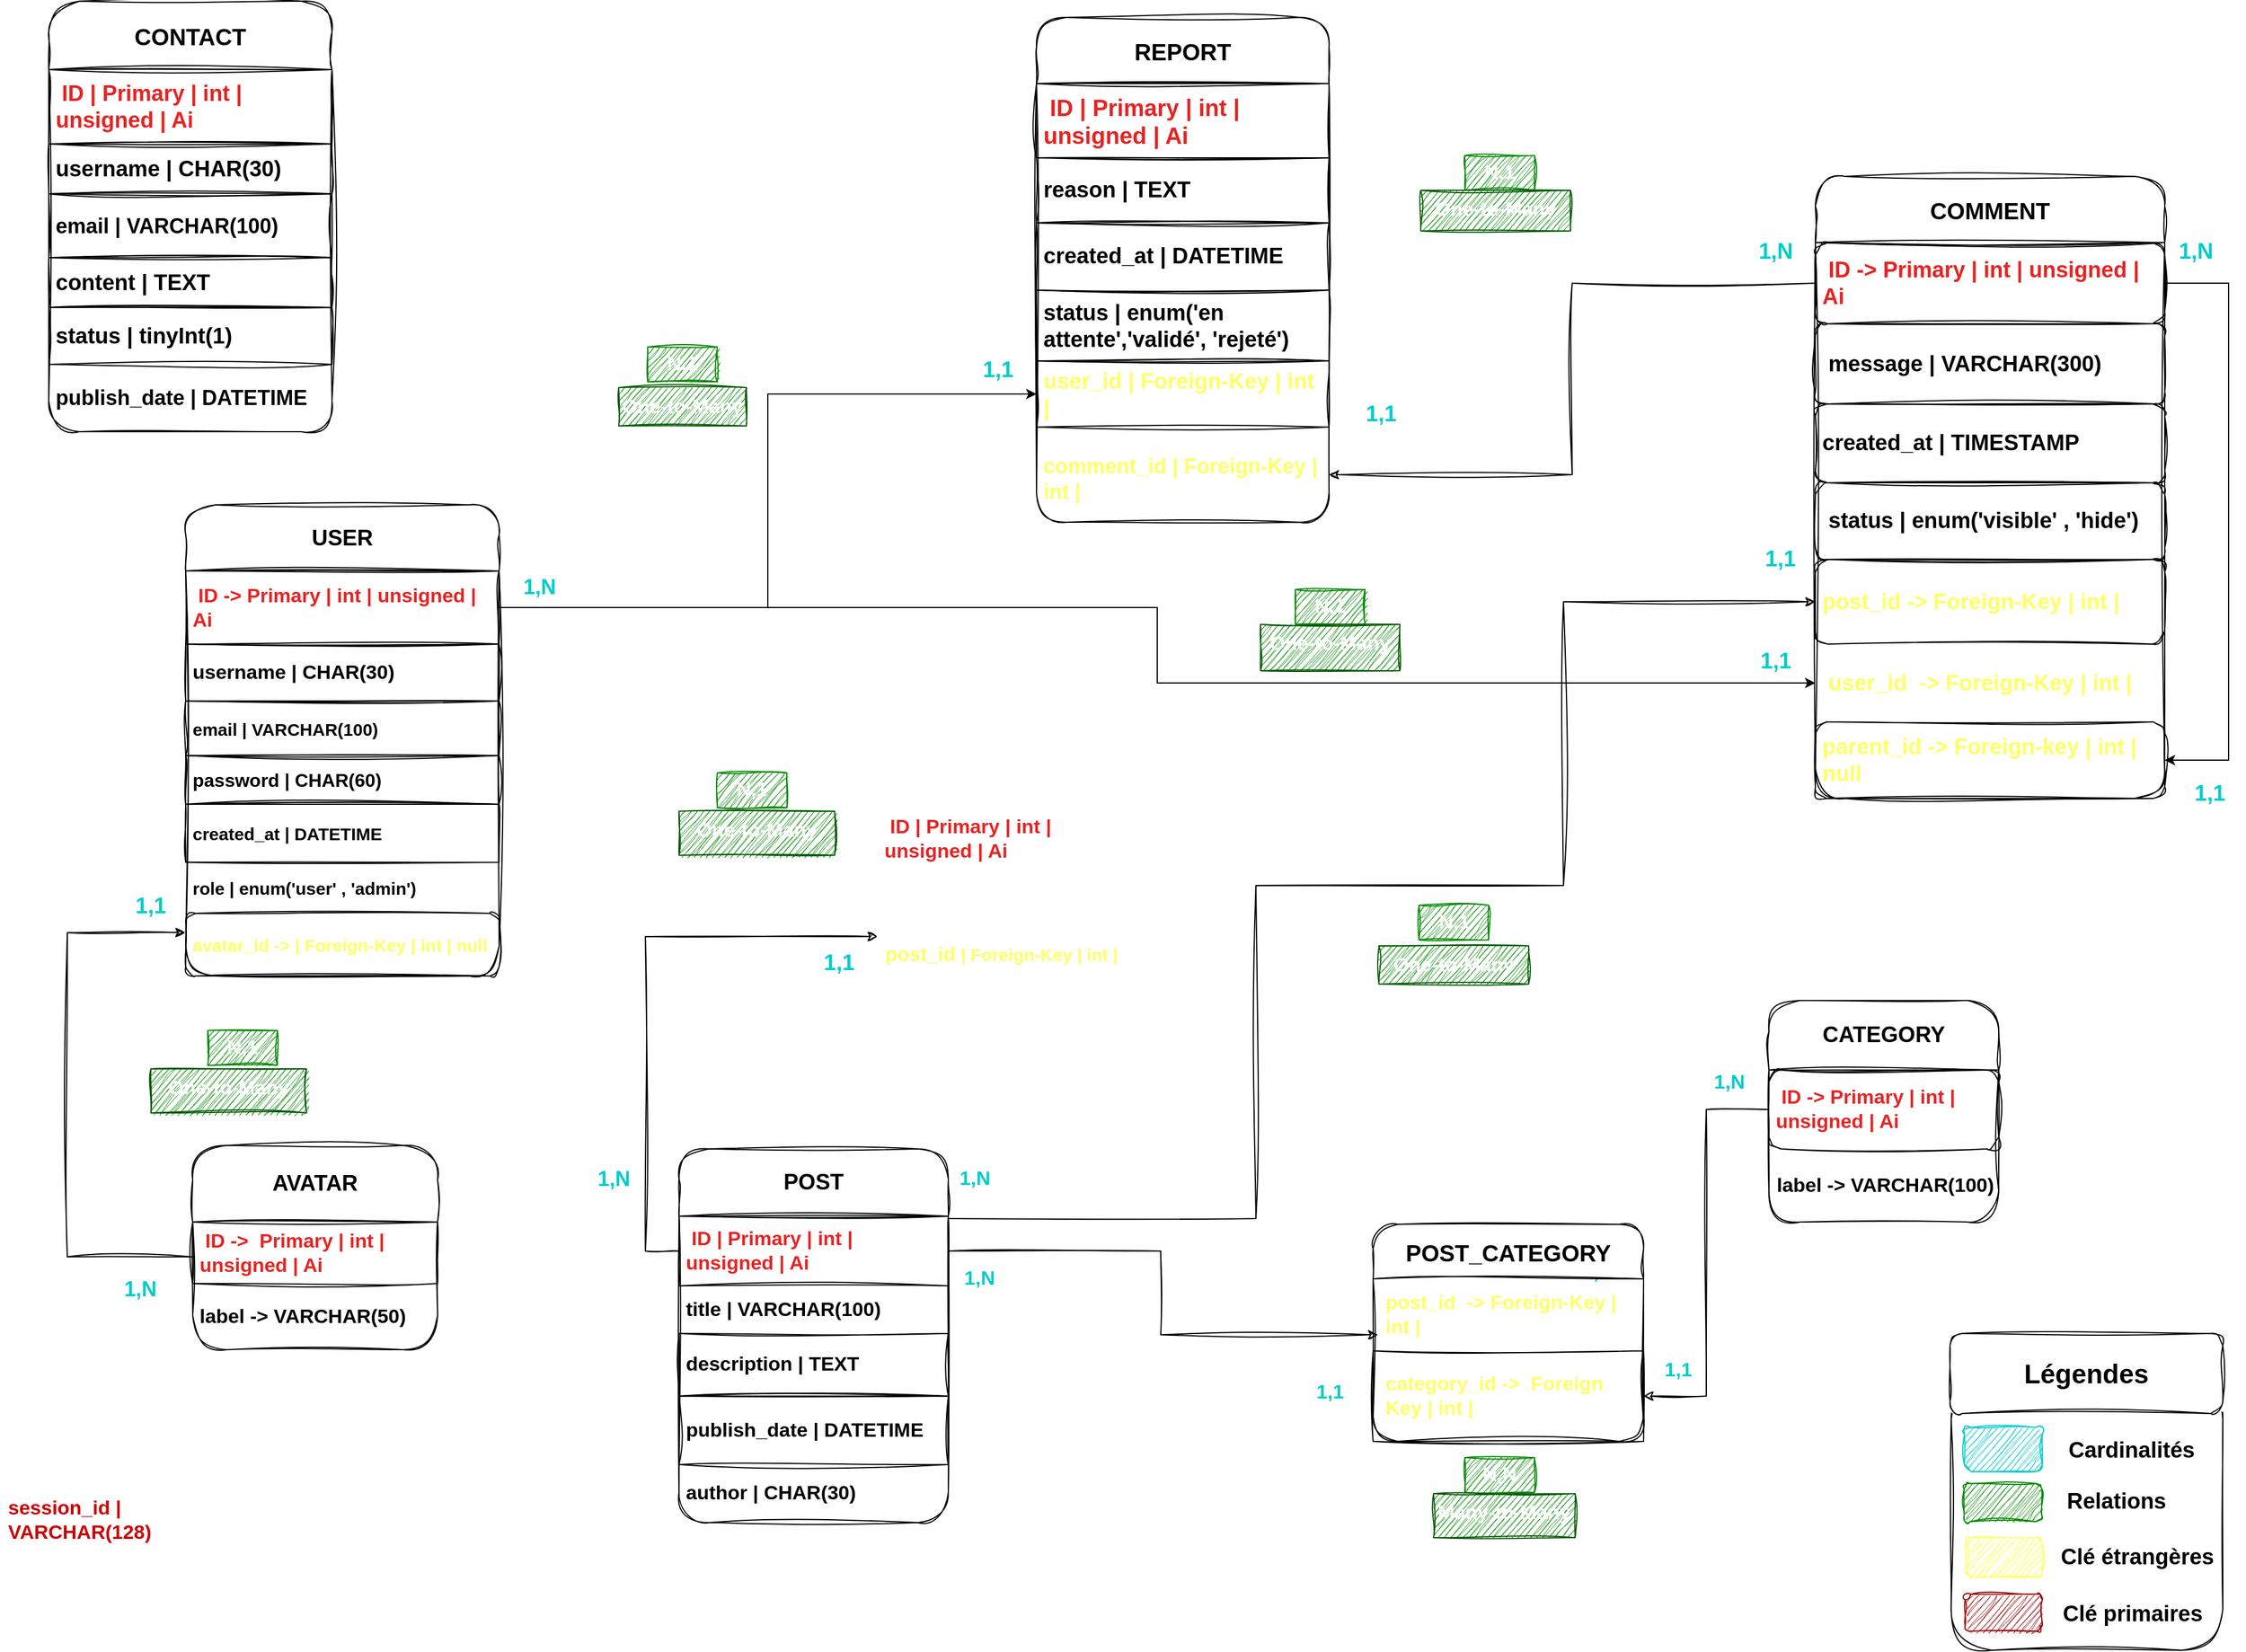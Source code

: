 <mxfile version="24.7.5">
  <diagram name="Page-1" id="tJ3HRt4qwoN1L5MFhmJX">
    <mxGraphModel dx="1407" dy="1686" grid="0" gridSize="10" guides="1" tooltips="1" connect="1" arrows="1" fold="1" page="1" pageScale="1" pageWidth="2000" pageHeight="1500" background="none" math="0" shadow="0">
      <root>
        <object label="" id="0">
          <mxCell />
        </object>
        <mxCell id="1" parent="0" />
        <mxCell id="DyUBaXVDuKabwyYEHic5-1" value="POST" style="swimlane;fontStyle=1;childLayout=stackLayout;horizontal=1;startSize=58;horizontalStack=0;resizeParent=1;resizeParentMax=0;resizeLast=0;collapsible=1;marginBottom=0;whiteSpace=wrap;html=1;sketch=1;curveFitting=1;jiggle=2;fontSize=19;labelBackgroundColor=none;rounded=1;" parent="1" vertex="1">
          <mxGeometry x="616" y="1025" width="232" height="322" as="geometry" />
        </mxCell>
        <mxCell id="DyUBaXVDuKabwyYEHic5-2" value="&lt;span style=&quot;font-size: 17px;&quot;&gt;&amp;nbsp;ID | Primary | int | unsigned | Ai&lt;/span&gt;" style="text;strokeColor=default;fillColor=none;align=left;verticalAlign=middle;spacingLeft=4;spacingRight=4;overflow=hidden;points=[[0,0.5],[1,0.5]];portConstraint=eastwest;rotatable=0;whiteSpace=wrap;html=1;fontColor=#e72323;fontStyle=1;sketch=1;curveFitting=1;jiggle=2;fontSize=17;labelBackgroundColor=none;" parent="DyUBaXVDuKabwyYEHic5-1" vertex="1">
          <mxGeometry y="58" width="232" height="60" as="geometry" />
        </mxCell>
        <mxCell id="DyUBaXVDuKabwyYEHic5-3" value="title | VARCHAR(100)" style="text;strokeColor=none;fillColor=none;align=left;verticalAlign=middle;spacingLeft=4;spacingRight=4;overflow=hidden;points=[[0,0.5],[1,0.5]];portConstraint=eastwest;rotatable=0;whiteSpace=wrap;html=1;sketch=1;curveFitting=1;jiggle=2;fontSize=17;fontStyle=1;labelBackgroundColor=none;" parent="DyUBaXVDuKabwyYEHic5-1" vertex="1">
          <mxGeometry y="118" width="232" height="41" as="geometry" />
        </mxCell>
        <mxCell id="DyUBaXVDuKabwyYEHic5-4" value="description | TEXT" style="text;strokeColor=default;fillColor=none;align=left;verticalAlign=middle;spacingLeft=4;spacingRight=4;overflow=hidden;points=[[0,0.5],[1,0.5]];portConstraint=eastwest;rotatable=0;whiteSpace=wrap;html=1;sketch=1;curveFitting=1;jiggle=2;fontSize=17;fontStyle=1;labelBackgroundColor=none;" parent="DyUBaXVDuKabwyYEHic5-1" vertex="1">
          <mxGeometry y="159" width="232" height="54" as="geometry" />
        </mxCell>
        <mxCell id="DyUBaXVDuKabwyYEHic5-92" value="publish_date | DATETIME" style="text;strokeColor=default;fillColor=none;align=left;verticalAlign=middle;spacingLeft=4;spacingRight=4;overflow=hidden;points=[[0,0.5],[1,0.5]];portConstraint=eastwest;rotatable=0;whiteSpace=wrap;html=1;sketch=1;curveFitting=1;jiggle=2;fontSize=17;fontStyle=1;labelBackgroundColor=none;" parent="DyUBaXVDuKabwyYEHic5-1" vertex="1">
          <mxGeometry y="213" width="232" height="59" as="geometry" />
        </mxCell>
        <mxCell id="DyUBaXVDuKabwyYEHic5-17" value="author | CHAR(30)" style="text;strokeColor=none;fillColor=none;align=left;verticalAlign=middle;spacingLeft=4;spacingRight=4;overflow=hidden;points=[[0,0.5],[1,0.5]];portConstraint=eastwest;rotatable=0;whiteSpace=wrap;html=1;sketch=1;curveFitting=1;jiggle=2;fontSize=17;fontStyle=1;labelBackgroundColor=none;" parent="DyUBaXVDuKabwyYEHic5-1" vertex="1">
          <mxGeometry y="272" width="232" height="50" as="geometry" />
        </mxCell>
        <mxCell id="DyUBaXVDuKabwyYEHic5-5" value="USER" style="swimlane;fontStyle=1;childLayout=stackLayout;horizontal=1;startSize=57;horizontalStack=0;resizeParent=1;resizeParentMax=0;resizeLast=0;collapsible=1;marginBottom=0;whiteSpace=wrap;html=1;sketch=1;curveFitting=1;jiggle=2;fontSize=19;labelBackgroundColor=none;rounded=1;" parent="1" vertex="1">
          <mxGeometry x="191" y="470" width="270" height="406" as="geometry" />
        </mxCell>
        <mxCell id="DyUBaXVDuKabwyYEHic5-6" value="&lt;span style=&quot;color: rgb(231, 35, 35); font-size: 17px;&quot;&gt;&amp;nbsp;ID -&amp;gt; Primary | int | unsigned | Ai&lt;/span&gt;" style="text;strokeColor=default;fillColor=none;align=left;verticalAlign=middle;spacingLeft=4;spacingRight=4;overflow=hidden;points=[[0,0.5],[1,0.5]];portConstraint=eastwest;rotatable=0;whiteSpace=wrap;html=1;sketch=1;curveFitting=1;jiggle=2;fontSize=17;fontStyle=1;labelBackgroundColor=none;" parent="DyUBaXVDuKabwyYEHic5-5" vertex="1">
          <mxGeometry y="57" width="270" height="63" as="geometry" />
        </mxCell>
        <mxCell id="DyUBaXVDuKabwyYEHic5-7" value="username | CHAR(30)" style="text;strokeColor=default;fillColor=none;align=left;verticalAlign=middle;spacingLeft=4;spacingRight=4;overflow=hidden;points=[[0,0.5],[1,0.5]];portConstraint=eastwest;rotatable=0;whiteSpace=wrap;html=1;sketch=1;curveFitting=1;jiggle=2;fontSize=17;fontStyle=1;labelBackgroundColor=none;" parent="DyUBaXVDuKabwyYEHic5-5" vertex="1">
          <mxGeometry y="120" width="270" height="49" as="geometry" />
        </mxCell>
        <mxCell id="DyUBaXVDuKabwyYEHic5-8" value="email | VARCHAR(100)" style="text;strokeColor=default;fillColor=none;align=left;verticalAlign=middle;spacingLeft=4;spacingRight=4;overflow=hidden;points=[[0,0.5],[1,0.5]];portConstraint=eastwest;rotatable=0;whiteSpace=wrap;html=1;sketch=1;curveFitting=1;jiggle=2;fontSize=15;fontStyle=1;labelBackgroundColor=none;" parent="DyUBaXVDuKabwyYEHic5-5" vertex="1">
          <mxGeometry y="169" width="270" height="47" as="geometry" />
        </mxCell>
        <mxCell id="DyUBaXVDuKabwyYEHic5-15" value="password | CHAR(60)" style="text;strokeColor=default;fillColor=none;align=left;verticalAlign=middle;spacingLeft=4;spacingRight=4;overflow=hidden;points=[[0,0.5],[1,0.5]];portConstraint=eastwest;rotatable=0;whiteSpace=wrap;html=1;sketch=1;curveFitting=1;jiggle=2;fontSize=16;fontStyle=1;labelBackgroundColor=none;" parent="DyUBaXVDuKabwyYEHic5-5" vertex="1">
          <mxGeometry y="216" width="270" height="42" as="geometry" />
        </mxCell>
        <mxCell id="DyUBaXVDuKabwyYEHic5-16" value="created_at | DATETIME" style="text;strokeColor=default;fillColor=none;align=left;verticalAlign=middle;spacingLeft=4;spacingRight=4;overflow=hidden;points=[[0,0.5],[1,0.5]];portConstraint=eastwest;rotatable=0;whiteSpace=wrap;html=1;sketch=1;curveFitting=1;jiggle=2;fontSize=15;fontStyle=1;labelBackgroundColor=none;" parent="DyUBaXVDuKabwyYEHic5-5" vertex="1">
          <mxGeometry y="258" width="270" height="50" as="geometry" />
        </mxCell>
        <mxCell id="DyUBaXVDuKabwyYEHic5-54" value="role | enum(&#39;user&#39; , &#39;admin&#39;)" style="text;strokeColor=none;fillColor=none;align=left;verticalAlign=middle;spacingLeft=4;spacingRight=4;overflow=hidden;points=[[0,0.5],[1,0.5]];portConstraint=eastwest;rotatable=0;whiteSpace=wrap;html=1;sketch=1;curveFitting=1;jiggle=2;fontSize=15;fontStyle=1;labelBackgroundColor=none;" parent="DyUBaXVDuKabwyYEHic5-5" vertex="1">
          <mxGeometry y="308" width="270" height="44" as="geometry" />
        </mxCell>
        <mxCell id="DyUBaXVDuKabwyYEHic5-60" value="avatar_id -&amp;gt;&amp;nbsp;&lt;span style=&quot;font-size: 15px;&quot;&gt;| Foreign-Key | int | null&lt;/span&gt;" style="text;strokeColor=default;fillColor=none;align=left;verticalAlign=middle;spacingLeft=4;spacingRight=4;overflow=hidden;points=[[0,0.5],[1,0.5]];portConstraint=eastwest;rotatable=0;whiteSpace=wrap;html=1;fontColor=#FFFF66;sketch=1;curveFitting=1;jiggle=2;fontSize=15;fontStyle=1;labelBackgroundColor=none;rounded=1;" parent="DyUBaXVDuKabwyYEHic5-5" vertex="1">
          <mxGeometry y="352" width="270" height="54" as="geometry" />
        </mxCell>
        <mxCell id="DyUBaXVDuKabwyYEHic5-9" value="COMMENT" style="swimlane;fontStyle=1;childLayout=stackLayout;horizontal=1;startSize=57;horizontalStack=0;resizeParent=1;resizeParentMax=0;resizeLast=0;collapsible=1;marginBottom=0;whiteSpace=wrap;html=1;sketch=1;curveFitting=1;jiggle=2;fontSize=20;labelBackgroundColor=none;swimlaneLine=1;rounded=1;" parent="1" vertex="1">
          <mxGeometry x="1595" y="187" width="301" height="536" as="geometry" />
        </mxCell>
        <mxCell id="iRIhQx6o-oyNlB2yPlpj-3" style="edgeStyle=orthogonalEdgeStyle;rounded=0;orthogonalLoop=1;jettySize=auto;html=1;entryX=1;entryY=0.5;entryDx=0;entryDy=0;" parent="DyUBaXVDuKabwyYEHic5-9" source="DyUBaXVDuKabwyYEHic5-10" target="iRIhQx6o-oyNlB2yPlpj-1" edge="1">
          <mxGeometry relative="1" as="geometry">
            <Array as="points">
              <mxPoint x="356" y="92" />
              <mxPoint x="356" y="503" />
            </Array>
          </mxGeometry>
        </mxCell>
        <mxCell id="DyUBaXVDuKabwyYEHic5-10" value="&lt;span style=&quot;color: rgb(231, 35, 35); font-size: 19px;&quot;&gt;&amp;nbsp;ID -&amp;gt; Primary | int | unsigned | Ai&lt;/span&gt;" style="text;strokeColor=default;fillColor=none;align=left;verticalAlign=middle;spacingLeft=4;spacingRight=4;overflow=hidden;points=[[0,0.5],[1,0.5]];portConstraint=eastwest;rotatable=0;whiteSpace=wrap;html=1;sketch=1;curveFitting=1;jiggle=2;fontSize=19;fontStyle=1;labelBackgroundColor=none;swimlaneLine=1;rounded=1;" parent="DyUBaXVDuKabwyYEHic5-9" vertex="1">
          <mxGeometry y="57" width="301" height="70" as="geometry" />
        </mxCell>
        <mxCell id="DyUBaXVDuKabwyYEHic5-11" value="&amp;nbsp;message | VARCHAR(300)" style="text;strokeColor=default;fillColor=none;align=left;verticalAlign=middle;spacingLeft=4;spacingRight=4;overflow=hidden;points=[[0,0.5],[1,0.5]];portConstraint=eastwest;rotatable=0;whiteSpace=wrap;html=1;sketch=1;curveFitting=1;jiggle=2;fontSize=19;fontStyle=1;labelBackgroundColor=none;swimlaneLine=1;rounded=1;" parent="DyUBaXVDuKabwyYEHic5-9" vertex="1">
          <mxGeometry y="127" width="301" height="69" as="geometry" />
        </mxCell>
        <mxCell id="DyUBaXVDuKabwyYEHic5-20" value="created_at | TIMESTAMP" style="text;strokeColor=default;fillColor=none;align=left;verticalAlign=middle;spacingLeft=4;spacingRight=4;overflow=hidden;points=[[0,0.5],[1,0.5]];portConstraint=eastwest;rotatable=0;whiteSpace=wrap;html=1;sketch=1;curveFitting=1;jiggle=2;fontSize=19;fontStyle=1;labelBackgroundColor=none;swimlaneLine=1;rounded=1;" parent="DyUBaXVDuKabwyYEHic5-9" vertex="1">
          <mxGeometry y="196" width="301" height="68" as="geometry" />
        </mxCell>
        <mxCell id="fKSfSA_UPtx_BQv1lrkw-18" value="&amp;nbsp;status | enum(&#39;visible&#39; , &#39;hide&#39;)" style="text;strokeColor=default;fillColor=none;align=left;verticalAlign=middle;spacingLeft=4;spacingRight=4;overflow=hidden;points=[[0,0.5],[1,0.5]];portConstraint=eastwest;rotatable=0;whiteSpace=wrap;html=1;sketch=1;curveFitting=1;jiggle=2;fontSize=19;fontStyle=1;labelBackgroundColor=none;swimlaneLine=1;rounded=1;" parent="DyUBaXVDuKabwyYEHic5-9" vertex="1">
          <mxGeometry y="264" width="301" height="66" as="geometry" />
        </mxCell>
        <mxCell id="DyUBaXVDuKabwyYEHic5-22" value="&lt;font style=&quot;font-size: 19px;&quot; color=&quot;#ffff66&quot;&gt;post_id -&amp;gt;&amp;nbsp;Foreign-Key | int |&amp;nbsp;&lt;/font&gt;" style="text;strokeColor=default;fillColor=none;align=left;verticalAlign=middle;spacingLeft=4;spacingRight=4;overflow=hidden;points=[[0,0.5],[1,0.5]];portConstraint=eastwest;rotatable=0;whiteSpace=wrap;html=1;sketch=1;curveFitting=1;jiggle=2;fontSize=19;fontStyle=1;labelBackgroundColor=none;swimlaneLine=1;rounded=1;" parent="DyUBaXVDuKabwyYEHic5-9" vertex="1">
          <mxGeometry y="330" width="301" height="73" as="geometry" />
        </mxCell>
        <mxCell id="DyUBaXVDuKabwyYEHic5-21" value="&amp;nbsp;user_id&amp;nbsp;&lt;span style=&quot;font-size: 19px;&quot;&gt;&amp;nbsp;-&amp;gt; Foreign-Key | int |&amp;nbsp; &amp;nbsp;&lt;/span&gt;" style="text;strokeColor=none;fillColor=none;align=left;verticalAlign=middle;spacingLeft=4;spacingRight=4;overflow=hidden;points=[[0,0.5],[1,0.5]];portConstraint=eastwest;rotatable=0;whiteSpace=wrap;html=1;fontColor=#FFFF66;sketch=1;curveFitting=1;jiggle=2;fontSize=19;fontStyle=1;labelBackgroundColor=none;swimlaneLine=1;rounded=1;" parent="DyUBaXVDuKabwyYEHic5-9" vertex="1">
          <mxGeometry y="403" width="301" height="67" as="geometry" />
        </mxCell>
        <mxCell id="iRIhQx6o-oyNlB2yPlpj-1" value="&lt;font color=&quot;#ffff66&quot;&gt;parent_id -&amp;gt; Foreign-key | int | null&amp;nbsp;&lt;/font&gt;" style="text;strokeColor=default;fillColor=none;align=left;verticalAlign=middle;spacingLeft=4;spacingRight=4;overflow=hidden;points=[[0,0.5],[1,0.5]];portConstraint=eastwest;rotatable=0;whiteSpace=wrap;html=1;sketch=1;curveFitting=1;jiggle=2;fontSize=19;fontStyle=1;labelBackgroundColor=none;swimlaneLine=1;rounded=1;" parent="DyUBaXVDuKabwyYEHic5-9" vertex="1">
          <mxGeometry y="470" width="301" height="66" as="geometry" />
        </mxCell>
        <mxCell id="DyUBaXVDuKabwyYEHic5-31" value="1,1" style="text;strokeColor=none;align=center;fillColor=none;html=1;verticalAlign=middle;whiteSpace=wrap;rounded=0;fontColor=#00CCCC;sketch=1;curveFitting=1;jiggle=2;fontSize=19;fontStyle=1;labelBackgroundColor=none;" parent="1" vertex="1">
          <mxGeometry x="1531" y="590" width="60" height="30" as="geometry" />
        </mxCell>
        <mxCell id="DyUBaXVDuKabwyYEHic5-32" value="1,1" style="text;strokeColor=none;align=center;fillColor=none;html=1;verticalAlign=middle;whiteSpace=wrap;rounded=0;fontColor=#00CCCC;sketch=1;curveFitting=1;jiggle=2;fontSize=19;fontStyle=1;labelBackgroundColor=none;" parent="1" vertex="1">
          <mxGeometry x="1535" y="502" width="60" height="30" as="geometry" />
        </mxCell>
        <mxCell id="DyUBaXVDuKabwyYEHic5-33" value="1,1" style="text;strokeColor=none;align=center;fillColor=none;html=1;verticalAlign=middle;whiteSpace=wrap;rounded=0;fontColor=#00CCCC;sketch=1;curveFitting=1;jiggle=2;fontSize=17;fontStyle=1;labelBackgroundColor=none;" parent="1" vertex="1">
          <mxGeometry x="1376" y="1117" width="60" height="30" as="geometry" />
        </mxCell>
        <mxCell id="DyUBaXVDuKabwyYEHic5-34" value="1,N" style="text;strokeColor=none;align=center;fillColor=none;html=1;verticalAlign=middle;whiteSpace=wrap;rounded=0;fontColor=#00CCCC;sketch=1;curveFitting=1;jiggle=2;fontSize=17;fontStyle=1;labelBackgroundColor=none;" parent="1" vertex="1">
          <mxGeometry x="841" y="1036" width="60" height="30" as="geometry" />
        </mxCell>
        <mxCell id="DyUBaXVDuKabwyYEHic5-37" value="N,1" style="text;strokeColor=#008A00;align=center;fillColor=#008A00;html=1;verticalAlign=middle;whiteSpace=wrap;rounded=0;fontColor=#ffffff;sketch=1;curveFitting=1;jiggle=2;fontSize=17;fontStyle=1;labelBackgroundColor=none;" parent="1" vertex="1">
          <mxGeometry x="1253.5" y="815" width="60" height="30" as="geometry" />
        </mxCell>
        <mxCell id="DyUBaXVDuKabwyYEHic5-39" value="CATEGORY" style="swimlane;fontStyle=1;childLayout=stackLayout;horizontal=1;startSize=60;horizontalStack=0;resizeParent=1;resizeParentMax=0;resizeLast=0;collapsible=1;marginBottom=0;whiteSpace=wrap;html=1;sketch=1;curveFitting=1;jiggle=2;fontSize=19;labelBackgroundColor=none;rounded=1;" parent="1" vertex="1">
          <mxGeometry x="1555" y="897" width="198" height="191" as="geometry" />
        </mxCell>
        <mxCell id="DyUBaXVDuKabwyYEHic5-40" value="&lt;span style=&quot;color: rgb(231, 35, 35); font-size: 17px;&quot;&gt;&amp;nbsp;ID -&amp;gt; Primary | int | unsigned | Ai&lt;/span&gt;" style="text;strokeColor=default;fillColor=none;align=left;verticalAlign=middle;spacingLeft=4;spacingRight=4;overflow=hidden;points=[[0,0.5],[1,0.5]];portConstraint=eastwest;rotatable=0;whiteSpace=wrap;html=1;labelBorderColor=none;sketch=1;curveFitting=1;jiggle=2;fontSize=17;fontStyle=1;labelBackgroundColor=none;rounded=1;" parent="DyUBaXVDuKabwyYEHic5-39" vertex="1">
          <mxGeometry y="60" width="198" height="68" as="geometry" />
        </mxCell>
        <mxCell id="DyUBaXVDuKabwyYEHic5-41" value="&amp;nbsp;label -&amp;gt; VARCHAR(100)" style="text;strokeColor=none;fillColor=none;align=left;verticalAlign=middle;spacingLeft=0;spacingRight=4;overflow=hidden;points=[[0,0.5],[1,0.5]];portConstraint=eastwest;rotatable=0;whiteSpace=wrap;html=1;sketch=1;curveFitting=1;jiggle=2;fontSize=17;fontStyle=1;labelBackgroundColor=none;rounded=1;" parent="DyUBaXVDuKabwyYEHic5-39" vertex="1">
          <mxGeometry y="128" width="198" height="63" as="geometry" />
        </mxCell>
        <mxCell id="DyUBaXVDuKabwyYEHic5-44" value="1,1" style="text;strokeColor=none;align=center;fillColor=none;html=1;verticalAlign=middle;whiteSpace=wrap;rounded=0;fontColor=#00CCCC;sketch=1;curveFitting=1;jiggle=2;fontSize=17;fontStyle=1;labelBackgroundColor=none;" parent="1" vertex="1">
          <mxGeometry x="1147" y="1220" width="60" height="30" as="geometry" />
        </mxCell>
        <mxCell id="DyUBaXVDuKabwyYEHic5-46" value="POST_CATEGORY" style="swimlane;fontStyle=1;childLayout=stackLayout;horizontal=1;startSize=47;horizontalStack=0;resizeParent=1;resizeParentMax=0;resizeLast=0;collapsible=1;marginBottom=0;whiteSpace=wrap;html=1;sketch=1;curveFitting=1;jiggle=2;fontSize=20;labelBackgroundColor=none;rounded=1;" parent="1" vertex="1">
          <mxGeometry x="1214" y="1090" width="233" height="187" as="geometry" />
        </mxCell>
        <mxCell id="DyUBaXVDuKabwyYEHic5-49" value="&amp;nbsp;post_id&amp;nbsp;&lt;span style=&quot;font-size: 17px;&quot;&gt;&amp;nbsp;-&amp;gt; Foreign-Key |&amp;nbsp; &amp;nbsp;int |&amp;nbsp;&lt;/span&gt;" style="text;strokeColor=none;fillColor=none;align=left;verticalAlign=middle;spacingLeft=4;spacingRight=4;overflow=hidden;points=[[0,0.5],[1,0.5]];portConstraint=eastwest;rotatable=0;whiteSpace=wrap;html=1;fontColor=#FFFF66;sketch=1;curveFitting=1;jiggle=2;fontSize=17;fontStyle=1;labelBackgroundColor=none;" parent="DyUBaXVDuKabwyYEHic5-46" vertex="1">
          <mxGeometry y="47" width="233" height="62" as="geometry" />
        </mxCell>
        <mxCell id="DyUBaXVDuKabwyYEHic5-47" value="&amp;nbsp;category_id -&amp;gt;&amp;nbsp;&lt;span style=&quot;font-size: 17px;&quot;&gt;&amp;nbsp;Foreign&amp;nbsp; &amp;nbsp;Key | int |&amp;nbsp;&lt;/span&gt;" style="text;strokeColor=default;fillColor=none;align=left;verticalAlign=middle;spacingLeft=4;spacingRight=4;overflow=hidden;points=[[0,0.5],[1,0.5]];portConstraint=eastwest;rotatable=0;whiteSpace=wrap;html=1;fontColor=#FFFF66;sketch=1;curveFitting=1;jiggle=2;fontSize=17;fontStyle=1;labelBackgroundColor=none;" parent="DyUBaXVDuKabwyYEHic5-46" vertex="1">
          <mxGeometry y="109" width="233" height="78" as="geometry" />
        </mxCell>
        <mxCell id="DyUBaXVDuKabwyYEHic5-52" value="N,N" style="text;strokeColor=#008A00;align=center;fillColor=#008A00;html=1;verticalAlign=middle;whiteSpace=wrap;rounded=0;fontColor=#ffffff;sketch=1;curveFitting=1;jiggle=2;fontSize=17;fontStyle=1;labelBackgroundColor=none;" parent="1" vertex="1">
          <mxGeometry x="1293" y="1291" width="60" height="30" as="geometry" />
        </mxCell>
        <mxCell id="DyUBaXVDuKabwyYEHic5-53" value="1,N" style="text;strokeColor=none;align=center;fillColor=none;html=1;verticalAlign=middle;whiteSpace=wrap;rounded=0;fontColor=#00CCCC;sketch=1;curveFitting=1;jiggle=2;fontSize=17;fontStyle=1;labelBackgroundColor=none;" parent="1" vertex="1">
          <mxGeometry x="1491" y="953" width="60" height="30" as="geometry" />
        </mxCell>
        <mxCell id="DyUBaXVDuKabwyYEHic5-55" value="AVATAR" style="swimlane;fontStyle=1;childLayout=stackLayout;horizontal=1;startSize=66;horizontalStack=0;resizeParent=1;resizeParentMax=0;resizeLast=0;collapsible=1;marginBottom=0;whiteSpace=wrap;html=1;sketch=1;curveFitting=1;jiggle=2;fontSize=19;labelBackgroundColor=none;rounded=1;" parent="1" vertex="1">
          <mxGeometry x="197" y="1022" width="211" height="176" as="geometry" />
        </mxCell>
        <mxCell id="DyUBaXVDuKabwyYEHic5-56" value="&lt;span style=&quot;color: rgb(231, 35, 35); font-size: 17px;&quot;&gt;&amp;nbsp;ID -&amp;gt;&amp;nbsp; Primary | int | unsigned | Ai&lt;/span&gt;" style="text;strokeColor=default;fillColor=none;align=left;verticalAlign=middle;spacingLeft=4;spacingRight=4;overflow=hidden;points=[[0,0.5],[1,0.5]];portConstraint=eastwest;rotatable=0;whiteSpace=wrap;html=1;fontStyle=1;sketch=1;curveFitting=1;jiggle=2;fontSize=17;labelBackgroundColor=none;" parent="DyUBaXVDuKabwyYEHic5-55" vertex="1">
          <mxGeometry y="66" width="211" height="53" as="geometry" />
        </mxCell>
        <mxCell id="DyUBaXVDuKabwyYEHic5-57" value="label -&amp;gt; VARCHAR(50)" style="text;strokeColor=none;fillColor=none;align=left;verticalAlign=middle;spacingLeft=4;spacingRight=4;overflow=hidden;points=[[0,0.5],[1,0.5]];portConstraint=eastwest;rotatable=0;whiteSpace=wrap;html=1;sketch=1;curveFitting=1;jiggle=2;fontSize=17;fontStyle=1;labelBackgroundColor=none;" parent="DyUBaXVDuKabwyYEHic5-55" vertex="1">
          <mxGeometry y="119" width="211" height="57" as="geometry" />
        </mxCell>
        <mxCell id="DyUBaXVDuKabwyYEHic5-65" value="1,N" style="text;strokeColor=none;align=center;fillColor=none;html=1;verticalAlign=middle;whiteSpace=wrap;rounded=0;fontColor=#00CCCC;sketch=1;curveFitting=1;jiggle=2;fontStyle=1;fontSize=18;labelBackgroundColor=none;" parent="1" vertex="1">
          <mxGeometry x="122" y="1131" width="60" height="30" as="geometry" />
        </mxCell>
        <mxCell id="DyUBaXVDuKabwyYEHic5-66" value="1,1" style="text;strokeColor=none;align=center;fillColor=none;html=1;verticalAlign=middle;whiteSpace=wrap;rounded=0;fontColor=#00CCCC;sketch=1;curveFitting=1;jiggle=2;fontSize=19;fontStyle=1;labelBackgroundColor=none;" parent="1" vertex="1">
          <mxGeometry x="131" y="801" width="60" height="30" as="geometry" />
        </mxCell>
        <mxCell id="DyUBaXVDuKabwyYEHic5-67" value="N,1" style="text;strokeColor=#008A00;align=center;fillColor=#008A00;html=1;verticalAlign=middle;whiteSpace=wrap;rounded=0;fontColor=#ffffff;sketch=1;curveFitting=1;jiggle=2;fontSize=17;fontStyle=1;labelBackgroundColor=none;" parent="1" vertex="1">
          <mxGeometry x="1147" y="543" width="60" height="30" as="geometry" />
        </mxCell>
        <mxCell id="DyUBaXVDuKabwyYEHic5-69" style="edgeStyle=orthogonalEdgeStyle;rounded=0;orthogonalLoop=1;jettySize=auto;html=1;exitX=0;exitY=0.5;exitDx=0;exitDy=0;entryX=1;entryY=0.5;entryDx=0;entryDy=0;sketch=1;curveFitting=1;jiggle=2;fontSize=17;fontStyle=1;labelBackgroundColor=none;" parent="1" source="DyUBaXVDuKabwyYEHic5-40" target="DyUBaXVDuKabwyYEHic5-47" edge="1">
          <mxGeometry relative="1" as="geometry" />
        </mxCell>
        <mxCell id="DyUBaXVDuKabwyYEHic5-77" value="&lt;span style=&quot;font-size: 17px;&quot;&gt;One-to-Many&lt;/span&gt;" style="text;whiteSpace=wrap;html=1;align=center;fillColor=#008a00;fontColor=#ffffff;strokeColor=#005700;sketch=1;curveFitting=1;jiggle=2;fontSize=17;fontStyle=1;labelBackgroundColor=none;" parent="1" vertex="1">
          <mxGeometry x="1117" y="573" width="120" height="40" as="geometry" />
        </mxCell>
        <mxCell id="DyUBaXVDuKabwyYEHic5-78" value="&lt;span style=&quot;font-size: 17px;&quot;&gt;One-to-Many&lt;/span&gt;" style="text;whiteSpace=wrap;html=1;align=center;fillColor=#008a00;fontColor=#ffffff;strokeColor=#005700;sketch=1;curveFitting=1;jiggle=2;fontSize=17;fontStyle=1;labelBackgroundColor=none;" parent="1" vertex="1">
          <mxGeometry x="161" y="956" width="134" height="38" as="geometry" />
        </mxCell>
        <mxCell id="DyUBaXVDuKabwyYEHic5-86" value="&lt;span style=&quot;font-size: 17px;&quot;&gt;Many-to-Many&lt;/span&gt;" style="text;whiteSpace=wrap;html=1;align=center;fillColor=#008a00;fontColor=#ffffff;strokeColor=#005700;sketch=1;curveFitting=1;jiggle=2;fontSize=17;fontStyle=1;labelBackgroundColor=none;" parent="1" vertex="1">
          <mxGeometry x="1266" y="1322" width="122" height="38" as="geometry" />
        </mxCell>
        <mxCell id="DyUBaXVDuKabwyYEHic5-87" value="&lt;span style=&quot;font-size: 17px;&quot;&gt;One-to-Many&lt;/span&gt;" style="text;whiteSpace=wrap;html=1;align=center;fillColor=#008a00;fontColor=#ffffff;strokeColor=#005700;sketch=1;curveFitting=1;jiggle=2;fontSize=17;fontStyle=1;labelBackgroundColor=none;" parent="1" vertex="1">
          <mxGeometry x="1219" y="850" width="129" height="33" as="geometry" />
        </mxCell>
        <mxCell id="DyUBaXVDuKabwyYEHic5-89" value="N,1" style="text;strokeColor=#008A00;align=center;fillColor=#008A00;html=1;verticalAlign=middle;whiteSpace=wrap;rounded=0;fontColor=#ffffff;sketch=1;curveFitting=1;jiggle=2;fontSize=17;fontStyle=1;labelBackgroundColor=none;" parent="1" vertex="1">
          <mxGeometry x="210" y="923" width="60" height="30" as="geometry" />
        </mxCell>
        <mxCell id="DyUBaXVDuKabwyYEHic5-90" value="1,N" style="text;strokeColor=none;align=center;fillColor=none;html=1;verticalAlign=middle;whiteSpace=wrap;rounded=0;fontColor=#00CCCC;fontSize=18;fontStyle=1;sketch=1;curveFitting=1;jiggle=2;labelBackgroundColor=none;" parent="1" vertex="1">
          <mxGeometry x="466" y="526" width="60" height="30" as="geometry" />
        </mxCell>
        <mxCell id="DyUBaXVDuKabwyYEHic5-94" value="" style="whiteSpace=wrap;html=1;aspect=fixed;sketch=1;curveFitting=1;jiggle=2;fontStyle=1;fontSize=16;labelBackgroundColor=none;rounded=1;" parent="1" vertex="1">
          <mxGeometry x="1712" y="1223" width="234" height="234" as="geometry" />
        </mxCell>
        <mxCell id="DyUBaXVDuKabwyYEHic5-96" value="&lt;font style=&quot;font-size: 23px;&quot;&gt;Légendes&lt;/font&gt;" style="rounded=1;whiteSpace=wrap;html=1;sketch=1;curveFitting=1;jiggle=2;fontStyle=1;fontSize=16;labelBackgroundColor=none;" parent="1" vertex="1">
          <mxGeometry x="1711" y="1184" width="235" height="69" as="geometry" />
        </mxCell>
        <mxCell id="DyUBaXVDuKabwyYEHic5-97" value="" style="rounded=1;whiteSpace=wrap;html=1;fontColor=#ffffff;labelBackgroundColor=none;fillColor=#00CCCC;strokeColor=#00CCCC;sketch=1;curveFitting=1;jiggle=2;fontStyle=1;fontSize=16;" parent="1" vertex="1">
          <mxGeometry x="1723.5" y="1265" width="67" height="38" as="geometry" />
        </mxCell>
        <mxCell id="DyUBaXVDuKabwyYEHic5-98" value="" style="rounded=1;whiteSpace=wrap;html=1;fillColor=#008A00;fontColor=#ffffff;strokeColor=#008A00;sketch=1;curveFitting=1;jiggle=2;fontStyle=1;fontSize=16;labelBackgroundColor=none;" parent="1" vertex="1">
          <mxGeometry x="1723.13" y="1313.25" width="67" height="33" as="geometry" />
        </mxCell>
        <mxCell id="DyUBaXVDuKabwyYEHic5-99" value="" style="rounded=1;whiteSpace=wrap;html=1;fillColor=#FFFF33;fontColor=#000000;strokeColor=#FFFF66;sketch=1;curveFitting=1;jiggle=2;fontStyle=1;fontSize=16;labelBackgroundColor=none;" parent="1" vertex="1">
          <mxGeometry x="1724.38" y="1360" width="65.75" height="34" as="geometry" />
        </mxCell>
        <mxCell id="DyUBaXVDuKabwyYEHic5-100" value="" style="rounded=1;whiteSpace=wrap;html=1;strokeColor=#990000;fillColor=#990000;sketch=1;curveFitting=1;jiggle=2;fontStyle=1;fontSize=16;labelBackgroundColor=none;" parent="1" vertex="1">
          <mxGeometry x="1724" y="1408.62" width="66.5" height="32" as="geometry" />
        </mxCell>
        <mxCell id="DyUBaXVDuKabwyYEHic5-101" value="Cardinalités" style="text;strokeColor=none;align=center;fillColor=none;html=1;verticalAlign=middle;whiteSpace=wrap;rounded=1;sketch=1;curveFitting=1;jiggle=2;fontStyle=1;fontSize=19;labelBackgroundColor=none;" parent="1" vertex="1">
          <mxGeometry x="1804" y="1271.5" width="127" height="27.5" as="geometry" />
        </mxCell>
        <mxCell id="DyUBaXVDuKabwyYEHic5-102" value="Relations" style="text;strokeColor=none;align=center;fillColor=none;html=1;verticalAlign=middle;whiteSpace=wrap;rounded=1;sketch=1;curveFitting=1;jiggle=2;fontStyle=1;fontSize=19;labelBackgroundColor=none;" parent="1" vertex="1">
          <mxGeometry x="1804" y="1313.25" width="101" height="31.5" as="geometry" />
        </mxCell>
        <mxCell id="DyUBaXVDuKabwyYEHic5-103" value="Clé étrangères" style="text;strokeColor=none;align=center;fillColor=none;html=1;verticalAlign=middle;whiteSpace=wrap;rounded=1;spacingLeft=-9;spacingRight=-5;sketch=1;curveFitting=1;jiggle=2;fontStyle=1;fontSize=19;labelBackgroundColor=none;" parent="1" vertex="1">
          <mxGeometry x="1808" y="1358.5" width="133" height="37" as="geometry" />
        </mxCell>
        <mxCell id="DyUBaXVDuKabwyYEHic5-104" value="Clé primaires" style="text;strokeColor=none;align=center;fillColor=none;html=1;verticalAlign=middle;whiteSpace=wrap;rounded=1;spacingLeft=-5;spacingRight=-13;sketch=1;curveFitting=1;jiggle=2;fontStyle=1;fontSize=19;labelBackgroundColor=none;" parent="1" vertex="1">
          <mxGeometry x="1799" y="1405.75" width="131" height="41.25" as="geometry" />
        </mxCell>
        <mxCell id="fKSfSA_UPtx_BQv1lrkw-1" value="REPORT" style="swimlane;fontStyle=1;childLayout=stackLayout;horizontal=1;startSize=57;horizontalStack=0;resizeParent=1;resizeParentMax=0;resizeLast=0;collapsible=1;marginBottom=0;whiteSpace=wrap;html=1;fontSize=20;sketch=1;curveFitting=1;jiggle=2;labelBackgroundColor=none;rounded=1;" parent="1" vertex="1">
          <mxGeometry x="924" y="50" width="252" height="435" as="geometry" />
        </mxCell>
        <mxCell id="fKSfSA_UPtx_BQv1lrkw-2" value="&lt;span style=&quot;color: rgb(231, 35, 35); font-size: 20px;&quot;&gt;&amp;nbsp;ID | Primary | int | unsigned | Ai&lt;/span&gt;" style="text;strokeColor=default;fillColor=none;align=left;verticalAlign=middle;spacingLeft=4;spacingRight=4;overflow=hidden;points=[[0,0.5],[1,0.5]];portConstraint=eastwest;rotatable=0;whiteSpace=wrap;html=1;sketch=1;curveFitting=1;jiggle=2;fontSize=20;fontStyle=1;labelBackgroundColor=none;" parent="fKSfSA_UPtx_BQv1lrkw-1" vertex="1">
          <mxGeometry y="57" width="252" height="64" as="geometry" />
        </mxCell>
        <mxCell id="fKSfSA_UPtx_BQv1lrkw-3" value="reason | TEXT" style="text;strokeColor=default;fillColor=none;align=left;verticalAlign=middle;spacingLeft=4;spacingRight=4;overflow=hidden;points=[[0,0.5],[1,0.5]];portConstraint=eastwest;rotatable=0;whiteSpace=wrap;html=1;sketch=1;curveFitting=1;jiggle=2;fontSize=19;fontStyle=1;labelBackgroundColor=none;" parent="fKSfSA_UPtx_BQv1lrkw-1" vertex="1">
          <mxGeometry y="121" width="252" height="56" as="geometry" />
        </mxCell>
        <mxCell id="fKSfSA_UPtx_BQv1lrkw-4" value="created_at | DATETIME" style="text;strokeColor=default;fillColor=none;align=left;verticalAlign=middle;spacingLeft=4;spacingRight=4;overflow=hidden;points=[[0,0.5],[1,0.5]];portConstraint=eastwest;rotatable=0;whiteSpace=wrap;html=1;sketch=1;curveFitting=1;jiggle=2;fontSize=19;fontStyle=1;labelBackgroundColor=none;" parent="fKSfSA_UPtx_BQv1lrkw-1" vertex="1">
          <mxGeometry y="177" width="252" height="58" as="geometry" />
        </mxCell>
        <mxCell id="fKSfSA_UPtx_BQv1lrkw-20" value="status | enum(&#39;en attente&#39;,&#39;validé&#39;, &#39;rejeté&#39;)" style="text;strokeColor=default;fillColor=none;align=left;verticalAlign=middle;spacingLeft=4;spacingRight=4;overflow=hidden;points=[[0,0.5],[1,0.5]];portConstraint=eastwest;rotatable=0;whiteSpace=wrap;html=1;sketch=1;curveFitting=1;jiggle=2;fontSize=19;fontStyle=1;labelBackgroundColor=none;" parent="fKSfSA_UPtx_BQv1lrkw-1" vertex="1">
          <mxGeometry y="235" width="252" height="61" as="geometry" />
        </mxCell>
        <mxCell id="fKSfSA_UPtx_BQv1lrkw-21" value="&lt;span style=&quot;color: rgb(255, 255, 102); font-size: 19px;&quot;&gt;user_id |&lt;/span&gt;&lt;span style=&quot;color: rgb(255, 255, 102); font-size: 19px;&quot;&gt;&amp;nbsp;Foreign-Key | int |&amp;nbsp;&lt;/span&gt;" style="text;strokeColor=default;fillColor=none;align=left;verticalAlign=middle;spacingLeft=4;spacingRight=4;overflow=hidden;points=[[0,0.5],[1,0.5]];portConstraint=eastwest;rotatable=0;whiteSpace=wrap;html=1;sketch=1;curveFitting=1;jiggle=2;fontSize=19;fontStyle=1;labelBackgroundColor=none;" parent="fKSfSA_UPtx_BQv1lrkw-1" vertex="1">
          <mxGeometry y="296" width="252" height="57" as="geometry" />
        </mxCell>
        <mxCell id="fKSfSA_UPtx_BQv1lrkw-22" value="&lt;div&gt;&lt;span style=&quot;color: rgb(255, 255, 102); font-family: Helvetica; font-size: 18px; font-style: normal; font-variant-ligatures: normal; font-variant-caps: normal; letter-spacing: normal; orphans: 2; text-align: left; text-indent: 0px; text-transform: none; widows: 2; word-spacing: 0px; -webkit-text-stroke-width: 0px; white-space: normal; text-decoration-thickness: initial; text-decoration-style: initial; text-decoration-color: initial; float: none; display: inline !important;&quot;&gt;&lt;br&gt;&lt;/span&gt;&lt;/div&gt;&lt;span style=&quot;color: rgb(255, 255, 102); font-family: Helvetica; font-size: 18px; font-style: normal; font-variant-ligatures: normal; font-variant-caps: normal; letter-spacing: normal; orphans: 2; text-align: left; text-indent: 0px; text-transform: none; widows: 2; word-spacing: 0px; -webkit-text-stroke-width: 0px; white-space: normal; text-decoration-thickness: initial; text-decoration-style: initial; text-decoration-color: initial; float: none; display: inline !important;&quot;&gt;comment_id | Foreign-Key | int |&amp;nbsp;&lt;/span&gt;&lt;div style=&quot;font-size: 18px;&quot;&gt;&lt;br style=&quot;font-size: 18px;&quot;&gt;&lt;/div&gt;" style="text;strokeColor=none;fillColor=none;align=left;verticalAlign=middle;spacingLeft=4;spacingRight=4;overflow=hidden;points=[[0,0.5],[1,0.5]];portConstraint=eastwest;rotatable=0;whiteSpace=wrap;html=1;sketch=1;curveFitting=1;jiggle=2;fontSize=18;fontStyle=1;labelBackgroundColor=none;rounded=1;" parent="fKSfSA_UPtx_BQv1lrkw-1" vertex="1">
          <mxGeometry y="353" width="252" height="82" as="geometry" />
        </mxCell>
        <mxCell id="fKSfSA_UPtx_BQv1lrkw-5" value="CONTACT" style="swimlane;fontStyle=1;childLayout=stackLayout;horizontal=1;startSize=59;horizontalStack=0;resizeParent=1;resizeParentMax=0;resizeLast=0;collapsible=1;marginBottom=0;whiteSpace=wrap;html=1;sketch=1;curveFitting=1;jiggle=2;fontSize=20;labelBackgroundColor=none;rounded=1;" parent="1" vertex="1">
          <mxGeometry x="73" y="36" width="244" height="371" as="geometry" />
        </mxCell>
        <mxCell id="fKSfSA_UPtx_BQv1lrkw-7" value="&lt;span style=&quot;color: rgb(231, 35, 35); font-size: 19px;&quot;&gt;&amp;nbsp;ID | Primary | int | unsigned | Ai&lt;/span&gt;" style="text;strokeColor=default;fillColor=none;align=left;verticalAlign=middle;spacingLeft=4;spacingRight=4;overflow=hidden;points=[[0,0.5],[1,0.5]];portConstraint=eastwest;rotatable=0;whiteSpace=wrap;html=1;sketch=1;curveFitting=1;jiggle=2;fontSize=19;fontStyle=1;labelBackgroundColor=none;" parent="fKSfSA_UPtx_BQv1lrkw-5" vertex="1">
          <mxGeometry y="59" width="244" height="64" as="geometry" />
        </mxCell>
        <mxCell id="fKSfSA_UPtx_BQv1lrkw-16" value="username | CHAR(30)" style="text;strokeColor=default;fillColor=none;align=left;verticalAlign=middle;spacingLeft=4;spacingRight=4;overflow=hidden;points=[[0,0.5],[1,0.5]];portConstraint=eastwest;rotatable=0;whiteSpace=wrap;html=1;sketch=1;curveFitting=1;jiggle=2;fontSize=19;fontStyle=1;labelBackgroundColor=none;" parent="fKSfSA_UPtx_BQv1lrkw-5" vertex="1">
          <mxGeometry y="123" width="244" height="43" as="geometry" />
        </mxCell>
        <mxCell id="fKSfSA_UPtx_BQv1lrkw-8" value="email | VARCHAR(100)" style="text;strokeColor=default;fillColor=none;align=left;verticalAlign=middle;spacingLeft=4;spacingRight=4;overflow=hidden;points=[[0,0.5],[1,0.5]];portConstraint=eastwest;rotatable=0;whiteSpace=wrap;html=1;sketch=1;curveFitting=1;jiggle=2;fontSize=18;fontStyle=1;labelBackgroundColor=none;" parent="fKSfSA_UPtx_BQv1lrkw-5" vertex="1">
          <mxGeometry y="166" width="244" height="55" as="geometry" />
        </mxCell>
        <mxCell id="fKSfSA_UPtx_BQv1lrkw-9" value="content | TEXT" style="text;strokeColor=default;fillColor=none;align=left;verticalAlign=middle;spacingLeft=4;spacingRight=4;overflow=hidden;points=[[0,0.5],[1,0.5]];portConstraint=eastwest;rotatable=0;whiteSpace=wrap;html=1;sketch=1;curveFitting=1;jiggle=2;fontSize=19;fontStyle=1;labelBackgroundColor=none;" parent="fKSfSA_UPtx_BQv1lrkw-5" vertex="1">
          <mxGeometry y="221" width="244" height="43" as="geometry" />
        </mxCell>
        <mxCell id="fKSfSA_UPtx_BQv1lrkw-10" value="status | tinyInt(1)" style="text;strokeColor=default;fillColor=none;align=left;verticalAlign=middle;spacingLeft=4;spacingRight=4;overflow=hidden;points=[[0,0.5],[1,0.5]];portConstraint=eastwest;rotatable=0;whiteSpace=wrap;html=1;sketch=1;curveFitting=1;jiggle=2;fontSize=19;fontStyle=1;labelBackgroundColor=none;" parent="fKSfSA_UPtx_BQv1lrkw-5" vertex="1">
          <mxGeometry y="264" width="244" height="49" as="geometry" />
        </mxCell>
        <mxCell id="fKSfSA_UPtx_BQv1lrkw-17" value="publish_date | DATETIME" style="text;strokeColor=none;fillColor=none;align=left;verticalAlign=middle;spacingLeft=4;spacingRight=4;overflow=hidden;points=[[0,0.5],[1,0.5]];portConstraint=eastwest;rotatable=0;whiteSpace=wrap;html=1;sketch=1;curveFitting=1;jiggle=2;fontSize=18;fontStyle=1;labelBackgroundColor=none;" parent="fKSfSA_UPtx_BQv1lrkw-5" vertex="1">
          <mxGeometry y="313" width="244" height="58" as="geometry" />
        </mxCell>
        <mxCell id="fKSfSA_UPtx_BQv1lrkw-26" style="edgeStyle=orthogonalEdgeStyle;rounded=0;orthogonalLoop=1;jettySize=auto;html=1;entryX=1;entryY=0.5;entryDx=0;entryDy=0;sketch=1;curveFitting=1;jiggle=2;fontSize=17;fontStyle=1;labelBackgroundColor=none;" parent="1" source="DyUBaXVDuKabwyYEHic5-10" target="fKSfSA_UPtx_BQv1lrkw-22" edge="1">
          <mxGeometry relative="1" as="geometry" />
        </mxCell>
        <mxCell id="fKSfSA_UPtx_BQv1lrkw-27" value="1,1" style="text;strokeColor=none;align=center;fillColor=none;html=1;verticalAlign=middle;whiteSpace=wrap;rounded=0;fontColor=#00CCCC;sketch=1;curveFitting=1;jiggle=2;fontSize=19;fontStyle=1;labelBackgroundColor=none;" parent="1" vertex="1">
          <mxGeometry x="1191" y="377" width="60" height="30" as="geometry" />
        </mxCell>
        <mxCell id="fKSfSA_UPtx_BQv1lrkw-28" value="1,N" style="text;strokeColor=none;align=center;fillColor=none;html=1;verticalAlign=middle;whiteSpace=wrap;rounded=0;fontColor=#00CCCC;sketch=1;curveFitting=1;jiggle=2;fontSize=19;fontStyle=1;labelBackgroundColor=none;" parent="1" vertex="1">
          <mxGeometry x="1531" y="237" width="60" height="30" as="geometry" />
        </mxCell>
        <mxCell id="fKSfSA_UPtx_BQv1lrkw-30" value="N,1" style="text;strokeColor=#008A00;align=center;fillColor=#008A00;html=1;verticalAlign=middle;whiteSpace=wrap;rounded=0;fontColor=#ffffff;sketch=1;curveFitting=1;jiggle=2;fontSize=17;fontStyle=1;labelBackgroundColor=none;" parent="1" vertex="1">
          <mxGeometry x="1293" y="169" width="60" height="30" as="geometry" />
        </mxCell>
        <mxCell id="fKSfSA_UPtx_BQv1lrkw-31" value="&lt;span style=&quot;font-size: 17px;&quot;&gt;One-to-Many&lt;/span&gt;" style="text;whiteSpace=wrap;html=1;align=center;fillColor=#008a00;fontColor=#ffffff;strokeColor=#005700;sketch=1;curveFitting=1;jiggle=2;fontSize=17;fontStyle=1;labelBackgroundColor=none;" parent="1" vertex="1">
          <mxGeometry x="1255" y="199" width="129" height="35" as="geometry" />
        </mxCell>
        <mxCell id="fKSfSA_UPtx_BQv1lrkw-35" value="1,1" style="text;strokeColor=none;align=center;fillColor=none;html=1;verticalAlign=middle;whiteSpace=wrap;rounded=0;fontColor=#00CCCC;sketch=1;curveFitting=1;jiggle=2;fontSize=19;fontStyle=1;labelBackgroundColor=none;" parent="1" vertex="1">
          <mxGeometry x="861" y="339" width="60" height="30" as="geometry" />
        </mxCell>
        <mxCell id="fKSfSA_UPtx_BQv1lrkw-37" value="N,1" style="text;strokeColor=#008A00;align=center;fillColor=#008A00;html=1;verticalAlign=middle;whiteSpace=wrap;rounded=0;fontColor=#ffffff;sketch=1;curveFitting=1;jiggle=2;fontSize=17;fontStyle=1;labelBackgroundColor=none;" parent="1" vertex="1">
          <mxGeometry x="589" y="334" width="60" height="30" as="geometry" />
        </mxCell>
        <mxCell id="fKSfSA_UPtx_BQv1lrkw-38" value="&lt;span style=&quot;font-size: 17px;&quot;&gt;One-to-Many&lt;/span&gt;" style="text;whiteSpace=wrap;html=1;align=center;fillColor=#008a00;fontColor=#ffffff;strokeColor=#005700;sketch=1;curveFitting=1;jiggle=2;fontSize=17;fontStyle=1;labelBackgroundColor=none;" parent="1" vertex="1">
          <mxGeometry x="564" y="369" width="110" height="33" as="geometry" />
        </mxCell>
        <mxCell id="fKSfSA_UPtx_BQv1lrkw-42" style="edgeStyle=orthogonalEdgeStyle;rounded=0;sketch=1;hachureGap=4;jiggle=2;curveFitting=1;orthogonalLoop=1;jettySize=auto;html=1;entryX=0;entryY=0.5;entryDx=0;entryDy=0;fontFamily=Architects Daughter;fontSource=https%3A%2F%2Ffonts.googleapis.com%2Fcss%3Ffamily%3DArchitects%2BDaughter;fontSize=17;fontStyle=1;labelBackgroundColor=none;" parent="1" source="DyUBaXVDuKabwyYEHic5-2" target="DyUBaXVDuKabwyYEHic5-22" edge="1">
          <mxGeometry relative="1" as="geometry">
            <Array as="points">
              <mxPoint x="1113" y="1085" />
              <mxPoint x="1113" y="798" />
              <mxPoint x="1378" y="798" />
            </Array>
          </mxGeometry>
        </mxCell>
        <mxCell id="fKSfSA_UPtx_BQv1lrkw-46" style="edgeStyle=orthogonalEdgeStyle;rounded=0;sketch=1;hachureGap=4;jiggle=2;curveFitting=1;orthogonalLoop=1;jettySize=auto;html=1;entryX=0.018;entryY=0.776;entryDx=0;entryDy=0;entryPerimeter=0;fontFamily=Architects Daughter;fontSource=https%3A%2F%2Ffonts.googleapis.com%2Fcss%3Ffamily%3DArchitects%2BDaughter;labelBackgroundColor=none;" parent="1" source="DyUBaXVDuKabwyYEHic5-2" target="DyUBaXVDuKabwyYEHic5-49" edge="1">
          <mxGeometry relative="1" as="geometry" />
        </mxCell>
        <mxCell id="w0uu5gXpklUGNQs3bsFh-8" value="&lt;font color=&quot;#ffffff&quot;&gt;IMAGE&lt;/font&gt;" style="swimlane;fontStyle=1;childLayout=stackLayout;horizontal=1;startSize=60;horizontalStack=0;resizeParent=1;resizeParentMax=0;resizeLast=0;collapsible=1;marginBottom=0;whiteSpace=wrap;html=1;fontSize=19;strokeColor=#FFFFFF;fontColor=#000000;sketch=1;curveFitting=1;jiggle=2;labelBackgroundColor=none;rounded=1;" parent="1" vertex="1">
          <mxGeometry x="787" y="670" width="220" height="230" as="geometry" />
        </mxCell>
        <mxCell id="w0uu5gXpklUGNQs3bsFh-9" value="&lt;span style=&quot;color: rgb(231, 35, 35);&quot;&gt;&amp;nbsp;ID | Primary | int | unsigned | Ai&lt;/span&gt;" style="text;strokeColor=#FFFFFF;fillColor=none;align=left;verticalAlign=middle;spacingLeft=4;spacingRight=4;overflow=hidden;points=[[0,0.5],[1,0.5]];portConstraint=eastwest;rotatable=0;whiteSpace=wrap;html=1;labelBorderColor=none;fontSize=17;fontStyle=1;fontColor=#000000;sketch=1;curveFitting=1;jiggle=2;labelBackgroundColor=none;" parent="w0uu5gXpklUGNQs3bsFh-8" vertex="1">
          <mxGeometry y="60" width="220" height="55" as="geometry" />
        </mxCell>
        <mxCell id="w0uu5gXpklUGNQs3bsFh-10" value="&lt;font color=&quot;#ffffff&quot;&gt;&amp;nbsp; url | varchar(150)&lt;/font&gt;" style="text;strokeColor=#FFFFFF;fillColor=none;align=left;verticalAlign=middle;spacingLeft=0;spacingRight=4;overflow=hidden;points=[[0,0.5],[1,0.5]];portConstraint=eastwest;rotatable=0;whiteSpace=wrap;html=1;fontSize=17;fontStyle=1;fontColor=#000000;sketch=1;curveFitting=1;jiggle=2;labelBackgroundColor=none;" parent="w0uu5gXpklUGNQs3bsFh-8" vertex="1">
          <mxGeometry y="115" width="220" height="50" as="geometry" />
        </mxCell>
        <mxCell id="w0uu5gXpklUGNQs3bsFh-11" value="&lt;font color=&quot;#ffff66&quot;&gt;&amp;nbsp;post_id&amp;nbsp;&lt;span style=&quot;font-size: 15px;&quot;&gt;| Foreign-Key | int |&amp;nbsp; &amp;nbsp;&lt;/span&gt;&lt;/font&gt;" style="text;strokeColor=#FFFFFF;fillColor=none;align=left;verticalAlign=middle;spacingLeft=0;spacingRight=4;overflow=hidden;points=[[0,0.5],[1,0.5]];portConstraint=eastwest;rotatable=0;whiteSpace=wrap;html=1;fontSize=17;fontStyle=1;fontColor=#000000;sketch=1;curveFitting=1;jiggle=2;labelBackgroundColor=none;rounded=1;" parent="w0uu5gXpklUGNQs3bsFh-8" vertex="1">
          <mxGeometry y="165" width="220" height="65" as="geometry" />
        </mxCell>
        <mxCell id="w0uu5gXpklUGNQs3bsFh-13" value="1,1" style="text;strokeColor=none;align=center;fillColor=none;html=1;verticalAlign=middle;whiteSpace=wrap;rounded=0;fontColor=#00CCCC;sketch=1;curveFitting=1;jiggle=2;fontSize=19;fontStyle=1;labelBackgroundColor=none;" parent="1" vertex="1">
          <mxGeometry x="724" y="850" width="60" height="30" as="geometry" />
        </mxCell>
        <mxCell id="w0uu5gXpklUGNQs3bsFh-14" value="&lt;span style=&quot;font-size: 17px;&quot;&gt;One-to-Many&lt;/span&gt;" style="text;whiteSpace=wrap;html=1;align=center;fillColor=#008a00;fontColor=#ffffff;strokeColor=#005700;sketch=1;curveFitting=1;jiggle=2;fontSize=17;fontStyle=1;labelBackgroundColor=none;" parent="1" vertex="1">
          <mxGeometry x="616" y="734" width="134" height="38" as="geometry" />
        </mxCell>
        <mxCell id="w0uu5gXpklUGNQs3bsFh-15" value="N,1" style="text;strokeColor=#008A00;align=center;fillColor=#008A00;html=1;verticalAlign=middle;whiteSpace=wrap;rounded=0;fontColor=#ffffff;sketch=1;curveFitting=1;jiggle=2;fontSize=17;fontStyle=1;labelBackgroundColor=none;" parent="1" vertex="1">
          <mxGeometry x="649" y="701" width="60" height="30" as="geometry" />
        </mxCell>
        <mxCell id="w0uu5gXpklUGNQs3bsFh-16" value="1,N" style="text;strokeColor=none;align=center;fillColor=none;html=1;verticalAlign=middle;whiteSpace=wrap;rounded=0;fontColor=#00CCCC;sketch=1;curveFitting=1;jiggle=2;fontStyle=1;fontSize=18;labelBackgroundColor=none;" parent="1" vertex="1">
          <mxGeometry x="530" y="1036" width="60" height="30" as="geometry" />
        </mxCell>
        <mxCell id="w0uu5gXpklUGNQs3bsFh-17" style="edgeStyle=orthogonalEdgeStyle;rounded=0;orthogonalLoop=1;jettySize=auto;html=1;sketch=1;curveFitting=1;jiggle=2;labelBackgroundColor=none;" parent="1" source="DyUBaXVDuKabwyYEHic5-2" edge="1">
          <mxGeometry relative="1" as="geometry">
            <mxPoint x="787" y="842" as="targetPoint" />
            <Array as="points">
              <mxPoint x="587" y="1113" />
              <mxPoint x="587" y="842" />
            </Array>
          </mxGeometry>
        </mxCell>
        <mxCell id="w0uu5gXpklUGNQs3bsFh-18" value="&lt;font color=&quot;#ffffff&quot;&gt;SESSIONS&lt;/font&gt;" style="swimlane;fontStyle=1;childLayout=stackLayout;horizontal=1;startSize=60;horizontalStack=0;resizeParent=1;resizeParentMax=0;resizeLast=0;collapsible=1;marginBottom=0;whiteSpace=wrap;html=1;sketch=1;curveFitting=1;jiggle=2;fontSize=19;strokeColor=#FFFFFF;fontColor=#000000;labelBackgroundColor=none;rounded=1;" parent="1" vertex="1">
          <mxGeometry x="32" y="1258" width="161" height="189" as="geometry" />
        </mxCell>
        <mxCell id="w0uu5gXpklUGNQs3bsFh-19" value="session_id | VARCHAR(128)" style="text;strokeColor=#FFFFFF;fillColor=none;align=left;verticalAlign=middle;spacingLeft=4;spacingRight=4;overflow=hidden;points=[[0,0.5],[1,0.5]];portConstraint=eastwest;rotatable=0;whiteSpace=wrap;html=1;labelBorderColor=none;sketch=1;curveFitting=1;jiggle=2;fontSize=17;fontStyle=1;fontColor=#CC0000;labelBackgroundColor=none;rounded=1;" parent="w0uu5gXpklUGNQs3bsFh-18" vertex="1">
          <mxGeometry y="60" width="161" height="53" as="geometry" />
        </mxCell>
        <mxCell id="w0uu5gXpklUGNQs3bsFh-20" value="&lt;font color=&quot;#ffffff&quot;&gt;expires | INT&lt;/font&gt;" style="text;strokeColor=#FFFFFF;fillColor=none;align=left;verticalAlign=middle;spacingLeft=0;spacingRight=4;overflow=hidden;points=[[0,0.5],[1,0.5]];portConstraint=eastwest;rotatable=0;whiteSpace=wrap;html=1;sketch=1;curveFitting=1;jiggle=2;fontSize=17;fontStyle=1;fontColor=#000000;labelBackgroundColor=none;rounded=1;" parent="w0uu5gXpklUGNQs3bsFh-18" vertex="1">
          <mxGeometry y="113" width="161" height="38" as="geometry" />
        </mxCell>
        <mxCell id="w0uu5gXpklUGNQs3bsFh-21" value="&lt;font color=&quot;#ffffff&quot;&gt;data | mediumText&lt;/font&gt;" style="text;strokeColor=#FFFFFF;fillColor=none;align=left;verticalAlign=middle;spacingLeft=0;spacingRight=4;overflow=hidden;points=[[0,0.5],[1,0.5]];portConstraint=eastwest;rotatable=0;whiteSpace=wrap;html=1;sketch=1;curveFitting=1;jiggle=2;fontSize=17;fontStyle=1;fontColor=#000000;labelBackgroundColor=none;rounded=1;" parent="w0uu5gXpklUGNQs3bsFh-18" vertex="1">
          <mxGeometry y="151" width="161" height="38" as="geometry" />
        </mxCell>
        <mxCell id="w0uu5gXpklUGNQs3bsFh-25" value="1,N" style="text;strokeColor=none;align=center;fillColor=none;html=1;verticalAlign=middle;whiteSpace=wrap;rounded=0;fontColor=#00CCCC;sketch=1;curveFitting=1;jiggle=2;fontSize=17;fontStyle=1;labelBackgroundColor=none;" parent="1" vertex="1">
          <mxGeometry x="845" y="1122" width="60" height="30" as="geometry" />
        </mxCell>
        <mxCell id="w0uu5gXpklUGNQs3bsFh-26" value="1,1" style="text;strokeColor=none;align=center;fillColor=none;html=1;verticalAlign=middle;whiteSpace=wrap;rounded=0;fontColor=#00CCCC;sketch=1;curveFitting=1;jiggle=2;fontSize=17;fontStyle=1;labelBackgroundColor=none;" parent="1" vertex="1">
          <mxGeometry x="1447" y="1201" width="60" height="30" as="geometry" />
        </mxCell>
        <mxCell id="w0uu5gXpklUGNQs3bsFh-27" style="edgeStyle=orthogonalEdgeStyle;rounded=0;orthogonalLoop=1;jettySize=auto;html=1;entryX=0;entryY=0.5;entryDx=0;entryDy=0;" parent="1" source="DyUBaXVDuKabwyYEHic5-6" target="DyUBaXVDuKabwyYEHic5-21" edge="1">
          <mxGeometry relative="1" as="geometry" />
        </mxCell>
        <mxCell id="w0uu5gXpklUGNQs3bsFh-28" style="edgeStyle=orthogonalEdgeStyle;rounded=0;orthogonalLoop=1;jettySize=auto;html=1;entryX=-0.001;entryY=0.307;entryDx=0;entryDy=0;entryPerimeter=0;sketch=1;curveFitting=1;jiggle=2;" parent="1" source="DyUBaXVDuKabwyYEHic5-56" target="DyUBaXVDuKabwyYEHic5-60" edge="1">
          <mxGeometry relative="1" as="geometry">
            <Array as="points">
              <mxPoint x="89" y="1118" />
              <mxPoint x="89" y="839" />
            </Array>
          </mxGeometry>
        </mxCell>
        <mxCell id="w0uu5gXpklUGNQs3bsFh-30" style="edgeStyle=orthogonalEdgeStyle;rounded=0;orthogonalLoop=1;jettySize=auto;html=1;" parent="1" source="DyUBaXVDuKabwyYEHic5-6" target="fKSfSA_UPtx_BQv1lrkw-21" edge="1">
          <mxGeometry relative="1" as="geometry" />
        </mxCell>
        <mxCell id="iRIhQx6o-oyNlB2yPlpj-4" value="1,N" style="text;strokeColor=none;align=center;fillColor=none;html=1;verticalAlign=middle;whiteSpace=wrap;rounded=0;fontColor=#00CCCC;sketch=1;curveFitting=1;jiggle=2;fontSize=19;fontStyle=1;labelBackgroundColor=none;" parent="1" vertex="1">
          <mxGeometry x="1893" y="237" width="60" height="30" as="geometry" />
        </mxCell>
        <mxCell id="iRIhQx6o-oyNlB2yPlpj-5" value="1,1" style="text;strokeColor=none;align=center;fillColor=none;html=1;verticalAlign=middle;whiteSpace=wrap;rounded=0;fontColor=#00CCCC;sketch=1;curveFitting=1;jiggle=2;fontSize=19;fontStyle=1;labelBackgroundColor=none;" parent="1" vertex="1">
          <mxGeometry x="1905" y="704" width="60" height="30" as="geometry" />
        </mxCell>
      </root>
    </mxGraphModel>
  </diagram>
</mxfile>
